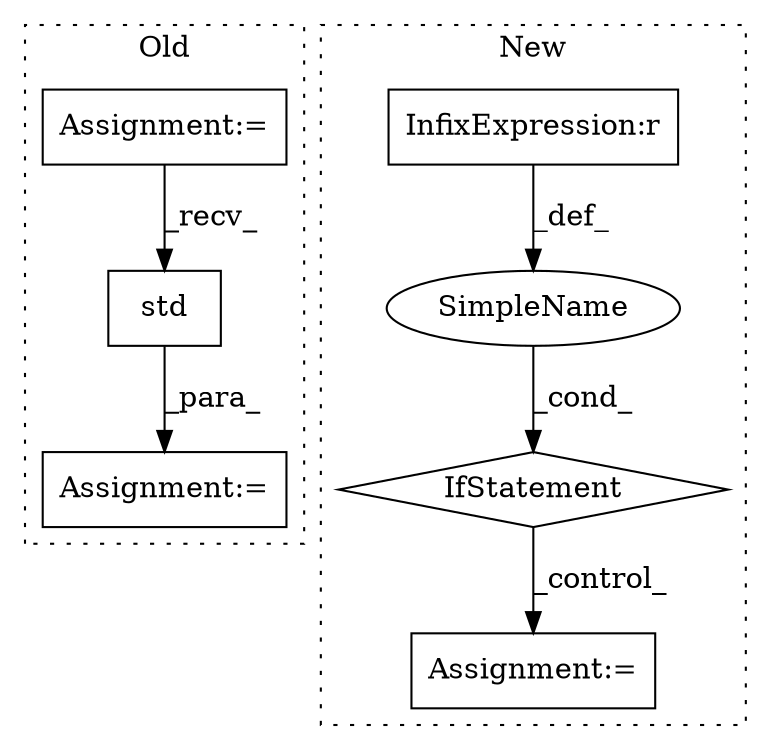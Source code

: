 digraph G {
subgraph cluster0 {
1 [label="std" a="32" s="11039" l="5" shape="box"];
3 [label="Assignment:=" a="7" s="11021" l="1" shape="box"];
7 [label="Assignment:=" a="7" s="10912" l="1" shape="box"];
label = "Old";
style="dotted";
}
subgraph cluster1 {
2 [label="IfStatement" a="25" s="10765,10789" l="4,2" shape="diamond"];
4 [label="Assignment:=" a="7" s="10933" l="1" shape="box"];
5 [label="SimpleName" a="42" s="" l="" shape="ellipse"];
6 [label="InfixExpression:r" a="27" s="10784" l="4" shape="box"];
label = "New";
style="dotted";
}
1 -> 3 [label="_para_"];
2 -> 4 [label="_control_"];
5 -> 2 [label="_cond_"];
6 -> 5 [label="_def_"];
7 -> 1 [label="_recv_"];
}